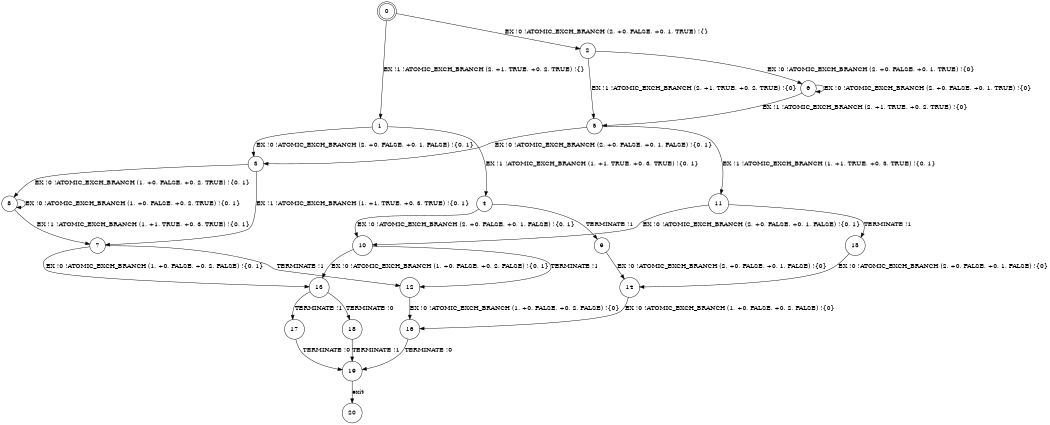 digraph BCG {
size = "7, 10.5";
center = TRUE;
node [shape = circle];
0 [peripheries = 2];
0 -> 1 [label = "EX !1 !ATOMIC_EXCH_BRANCH (2, +1, TRUE, +0, 2, TRUE) !{}"];
0 -> 2 [label = "EX !0 !ATOMIC_EXCH_BRANCH (2, +0, FALSE, +0, 1, TRUE) !{}"];
1 -> 3 [label = "EX !0 !ATOMIC_EXCH_BRANCH (2, +0, FALSE, +0, 1, FALSE) !{0, 1}"];
1 -> 4 [label = "EX !1 !ATOMIC_EXCH_BRANCH (1, +1, TRUE, +0, 3, TRUE) !{0, 1}"];
2 -> 5 [label = "EX !1 !ATOMIC_EXCH_BRANCH (2, +1, TRUE, +0, 2, TRUE) !{0}"];
2 -> 6 [label = "EX !0 !ATOMIC_EXCH_BRANCH (2, +0, FALSE, +0, 1, TRUE) !{0}"];
3 -> 7 [label = "EX !1 !ATOMIC_EXCH_BRANCH (1, +1, TRUE, +0, 3, TRUE) !{0, 1}"];
3 -> 8 [label = "EX !0 !ATOMIC_EXCH_BRANCH (1, +0, FALSE, +0, 2, TRUE) !{0, 1}"];
4 -> 9 [label = "TERMINATE !1"];
4 -> 10 [label = "EX !0 !ATOMIC_EXCH_BRANCH (2, +0, FALSE, +0, 1, FALSE) !{0, 1}"];
5 -> 11 [label = "EX !1 !ATOMIC_EXCH_BRANCH (1, +1, TRUE, +0, 3, TRUE) !{0, 1}"];
5 -> 3 [label = "EX !0 !ATOMIC_EXCH_BRANCH (2, +0, FALSE, +0, 1, FALSE) !{0, 1}"];
6 -> 5 [label = "EX !1 !ATOMIC_EXCH_BRANCH (2, +1, TRUE, +0, 2, TRUE) !{0}"];
6 -> 6 [label = "EX !0 !ATOMIC_EXCH_BRANCH (2, +0, FALSE, +0, 1, TRUE) !{0}"];
7 -> 12 [label = "TERMINATE !1"];
7 -> 13 [label = "EX !0 !ATOMIC_EXCH_BRANCH (1, +0, FALSE, +0, 2, FALSE) !{0, 1}"];
8 -> 7 [label = "EX !1 !ATOMIC_EXCH_BRANCH (1, +1, TRUE, +0, 3, TRUE) !{0, 1}"];
8 -> 8 [label = "EX !0 !ATOMIC_EXCH_BRANCH (1, +0, FALSE, +0, 2, TRUE) !{0, 1}"];
9 -> 14 [label = "EX !0 !ATOMIC_EXCH_BRANCH (2, +0, FALSE, +0, 1, FALSE) !{0}"];
10 -> 12 [label = "TERMINATE !1"];
10 -> 13 [label = "EX !0 !ATOMIC_EXCH_BRANCH (1, +0, FALSE, +0, 2, FALSE) !{0, 1}"];
11 -> 15 [label = "TERMINATE !1"];
11 -> 10 [label = "EX !0 !ATOMIC_EXCH_BRANCH (2, +0, FALSE, +0, 1, FALSE) !{0, 1}"];
12 -> 16 [label = "EX !0 !ATOMIC_EXCH_BRANCH (1, +0, FALSE, +0, 2, FALSE) !{0}"];
13 -> 17 [label = "TERMINATE !1"];
13 -> 18 [label = "TERMINATE !0"];
14 -> 16 [label = "EX !0 !ATOMIC_EXCH_BRANCH (1, +0, FALSE, +0, 2, FALSE) !{0}"];
15 -> 14 [label = "EX !0 !ATOMIC_EXCH_BRANCH (2, +0, FALSE, +0, 1, FALSE) !{0}"];
16 -> 19 [label = "TERMINATE !0"];
17 -> 19 [label = "TERMINATE !0"];
18 -> 19 [label = "TERMINATE !1"];
19 -> 20 [label = "exit"];
}

